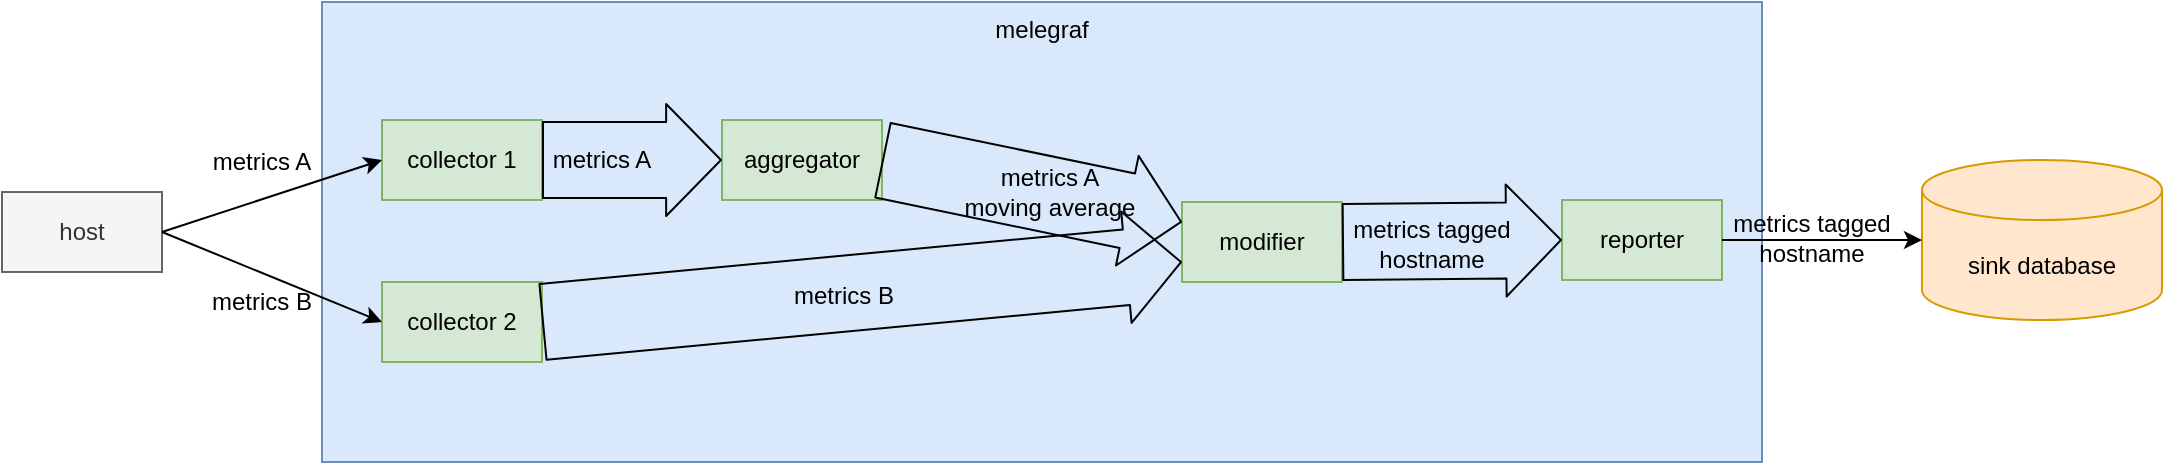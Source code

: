 <mxfile>
    <diagram id="tcandf9JWFhEh6gt20hR" name="Page-1">
        <mxGraphModel dx="889" dy="512" grid="1" gridSize="10" guides="1" tooltips="1" connect="1" arrows="1" fold="1" page="1" pageScale="1" pageWidth="850" pageHeight="1100" background="#ffffff" math="0" shadow="0">
            <root>
                <mxCell id="0"/>
                <mxCell id="1" parent="0"/>
                <mxCell id="2" value="host" style="rounded=0;whiteSpace=wrap;html=1;fillColor=#f5f5f5;fontColor=#333333;strokeColor=#666666;verticalAlign=middle;" vertex="1" parent="1">
                    <mxGeometry x="40" y="135" width="80" height="40" as="geometry"/>
                </mxCell>
                <mxCell id="3" value="melegraf" style="rounded=0;whiteSpace=wrap;html=1;fillColor=#dae8fc;strokeColor=#6c8ebf;verticalAlign=top;fontColor=#000000;" vertex="1" parent="1">
                    <mxGeometry x="200" y="40" width="720" height="230" as="geometry"/>
                </mxCell>
                <mxCell id="4" value="collector 1" style="rounded=0;whiteSpace=wrap;html=1;fillColor=#d5e8d4;strokeColor=#82b366;fontColor=#000000;" vertex="1" parent="1">
                    <mxGeometry x="230" y="99" width="80" height="40" as="geometry"/>
                </mxCell>
                <mxCell id="5" value="aggregator" style="rounded=0;whiteSpace=wrap;html=1;fillColor=#d5e8d4;strokeColor=#82b366;fontColor=#000000;" vertex="1" parent="1">
                    <mxGeometry x="400" y="99" width="80" height="40" as="geometry"/>
                </mxCell>
                <mxCell id="6" value="modifier" style="rounded=0;whiteSpace=wrap;html=1;fillColor=#d5e8d4;strokeColor=#82b366;fontColor=#000000;" vertex="1" parent="1">
                    <mxGeometry x="630" y="140" width="80" height="40" as="geometry"/>
                </mxCell>
                <mxCell id="7" value="collector 2" style="rounded=0;whiteSpace=wrap;html=1;fillColor=#d5e8d4;strokeColor=#82b366;fontColor=#000000;" vertex="1" parent="1">
                    <mxGeometry x="230" y="180" width="80" height="40" as="geometry"/>
                </mxCell>
                <mxCell id="8" value="reporter" style="rounded=0;whiteSpace=wrap;html=1;fillColor=#d5e8d4;strokeColor=#82b366;fontColor=#000000;" vertex="1" parent="1">
                    <mxGeometry x="820" y="139" width="80" height="40" as="geometry"/>
                </mxCell>
                <mxCell id="15" value="" style="shape=flexArrow;endArrow=classic;html=1;strokeColor=#000000;fontColor=#000000;exitX=1;exitY=0.5;exitDx=0;exitDy=0;endWidth=17;endSize=8.81;width=38;startArrow=none;entryX=0;entryY=0.5;entryDx=0;entryDy=0;" edge="1" parent="1" source="4" target="5">
                    <mxGeometry width="50" height="50" relative="1" as="geometry">
                        <mxPoint x="380" y="170" as="sourcePoint"/>
                        <mxPoint x="460" as="targetPoint"/>
                    </mxGeometry>
                </mxCell>
                <mxCell id="42" value="sink database" style="shape=cylinder3;whiteSpace=wrap;html=1;boundedLbl=1;backgroundOutline=1;size=15;fillColor=#ffe6cc;strokeColor=#d79b00;fontColor=#000000;" vertex="1" parent="1">
                    <mxGeometry x="1000" y="119" width="120" height="80" as="geometry"/>
                </mxCell>
                <mxCell id="46" value="" style="shape=flexArrow;endArrow=classic;html=1;strokeColor=#000000;fontColor=#000000;exitX=1;exitY=0.5;exitDx=0;exitDy=0;endWidth=17;endSize=8.81;width=38;startArrow=none;entryX=0;entryY=0.75;entryDx=0;entryDy=0;" edge="1" parent="1" source="7" target="6">
                    <mxGeometry width="50" height="50" relative="1" as="geometry">
                        <mxPoint x="320" y="129" as="sourcePoint"/>
                        <mxPoint x="480" y="129" as="targetPoint"/>
                    </mxGeometry>
                </mxCell>
                <mxCell id="47" value="" style="shape=flexArrow;endArrow=classic;html=1;strokeColor=#000000;fontColor=#000000;exitX=1;exitY=0.5;exitDx=0;exitDy=0;endWidth=17;endSize=8.81;width=38;startArrow=none;entryX=0;entryY=0.25;entryDx=0;entryDy=0;" edge="1" parent="1" source="5" target="6">
                    <mxGeometry width="50" height="50" relative="1" as="geometry">
                        <mxPoint x="540" y="129" as="sourcePoint"/>
                        <mxPoint x="630" y="129" as="targetPoint"/>
                    </mxGeometry>
                </mxCell>
                <mxCell id="48" value="" style="shape=flexArrow;endArrow=classic;html=1;strokeColor=#000000;fontColor=#000000;exitX=1;exitY=0.5;exitDx=0;exitDy=0;endWidth=17;endSize=8.81;width=38;startArrow=none;entryX=0;entryY=0.5;entryDx=0;entryDy=0;" edge="1" parent="1" source="6" target="8">
                    <mxGeometry width="50" height="50" relative="1" as="geometry">
                        <mxPoint x="720" y="220" as="sourcePoint"/>
                        <mxPoint x="810" y="220" as="targetPoint"/>
                    </mxGeometry>
                </mxCell>
                <mxCell id="50" value="" style="endArrow=classic;html=1;strokeColor=#000000;fontColor=#000000;exitX=1;exitY=0.5;exitDx=0;exitDy=0;entryX=0;entryY=0.5;entryDx=0;entryDy=0;" edge="1" parent="1" source="2" target="4">
                    <mxGeometry width="50" height="50" relative="1" as="geometry">
                        <mxPoint x="430" y="236" as="sourcePoint"/>
                        <mxPoint x="480" y="186" as="targetPoint"/>
                    </mxGeometry>
                </mxCell>
                <mxCell id="51" value="" style="endArrow=classic;html=1;strokeColor=#000000;fontColor=#000000;exitX=1;exitY=0.5;exitDx=0;exitDy=0;entryX=0;entryY=0.5;entryDx=0;entryDy=0;" edge="1" parent="1" source="2" target="7">
                    <mxGeometry width="50" height="50" relative="1" as="geometry">
                        <mxPoint x="430" y="236" as="sourcePoint"/>
                        <mxPoint x="480" y="186" as="targetPoint"/>
                    </mxGeometry>
                </mxCell>
                <mxCell id="52" value="metrics A" style="text;html=1;strokeColor=none;fillColor=none;align=center;verticalAlign=middle;whiteSpace=wrap;rounded=0;fontColor=#000000;" vertex="1" parent="1">
                    <mxGeometry x="140" y="105" width="60" height="30" as="geometry"/>
                </mxCell>
                <mxCell id="53" value="metrics B" style="text;html=1;strokeColor=none;fillColor=none;align=center;verticalAlign=middle;whiteSpace=wrap;rounded=0;fontColor=#000000;" vertex="1" parent="1">
                    <mxGeometry x="140" y="175" width="60" height="30" as="geometry"/>
                </mxCell>
                <mxCell id="54" value="metrics A" style="text;html=1;strokeColor=none;fillColor=none;align=center;verticalAlign=middle;whiteSpace=wrap;rounded=0;fontColor=#000000;" vertex="1" parent="1">
                    <mxGeometry x="310" y="104" width="60" height="30" as="geometry"/>
                </mxCell>
                <mxCell id="56" value="metrics B" style="text;html=1;strokeColor=none;fillColor=none;align=center;verticalAlign=middle;whiteSpace=wrap;rounded=0;fontColor=#000000;" vertex="1" parent="1">
                    <mxGeometry x="431" y="172" width="60" height="30" as="geometry"/>
                </mxCell>
                <mxCell id="58" value="metrics A moving average" style="text;html=1;strokeColor=none;fillColor=none;align=center;verticalAlign=middle;whiteSpace=wrap;rounded=0;fontColor=#000000;" vertex="1" parent="1">
                    <mxGeometry x="519" y="120" width="90" height="30" as="geometry"/>
                </mxCell>
                <mxCell id="60" value="metrics tagged hostname" style="text;html=1;strokeColor=none;fillColor=none;align=center;verticalAlign=middle;whiteSpace=wrap;rounded=0;fontColor=#000000;" vertex="1" parent="1">
                    <mxGeometry x="710" y="146" width="90" height="30" as="geometry"/>
                </mxCell>
                <mxCell id="63" value="" style="endArrow=classic;html=1;strokeColor=#000000;fontColor=#000000;exitX=1;exitY=0.5;exitDx=0;exitDy=0;" edge="1" parent="1" source="8" target="42">
                    <mxGeometry width="50" height="50" relative="1" as="geometry">
                        <mxPoint x="790" y="296" as="sourcePoint"/>
                        <mxPoint x="840" y="246" as="targetPoint"/>
                    </mxGeometry>
                </mxCell>
                <mxCell id="64" value="metrics tagged hostname" style="text;html=1;strokeColor=none;fillColor=none;align=center;verticalAlign=middle;whiteSpace=wrap;rounded=0;fontColor=#000000;" vertex="1" parent="1">
                    <mxGeometry x="900" y="143" width="90" height="30" as="geometry"/>
                </mxCell>
            </root>
        </mxGraphModel>
    </diagram>
</mxfile>